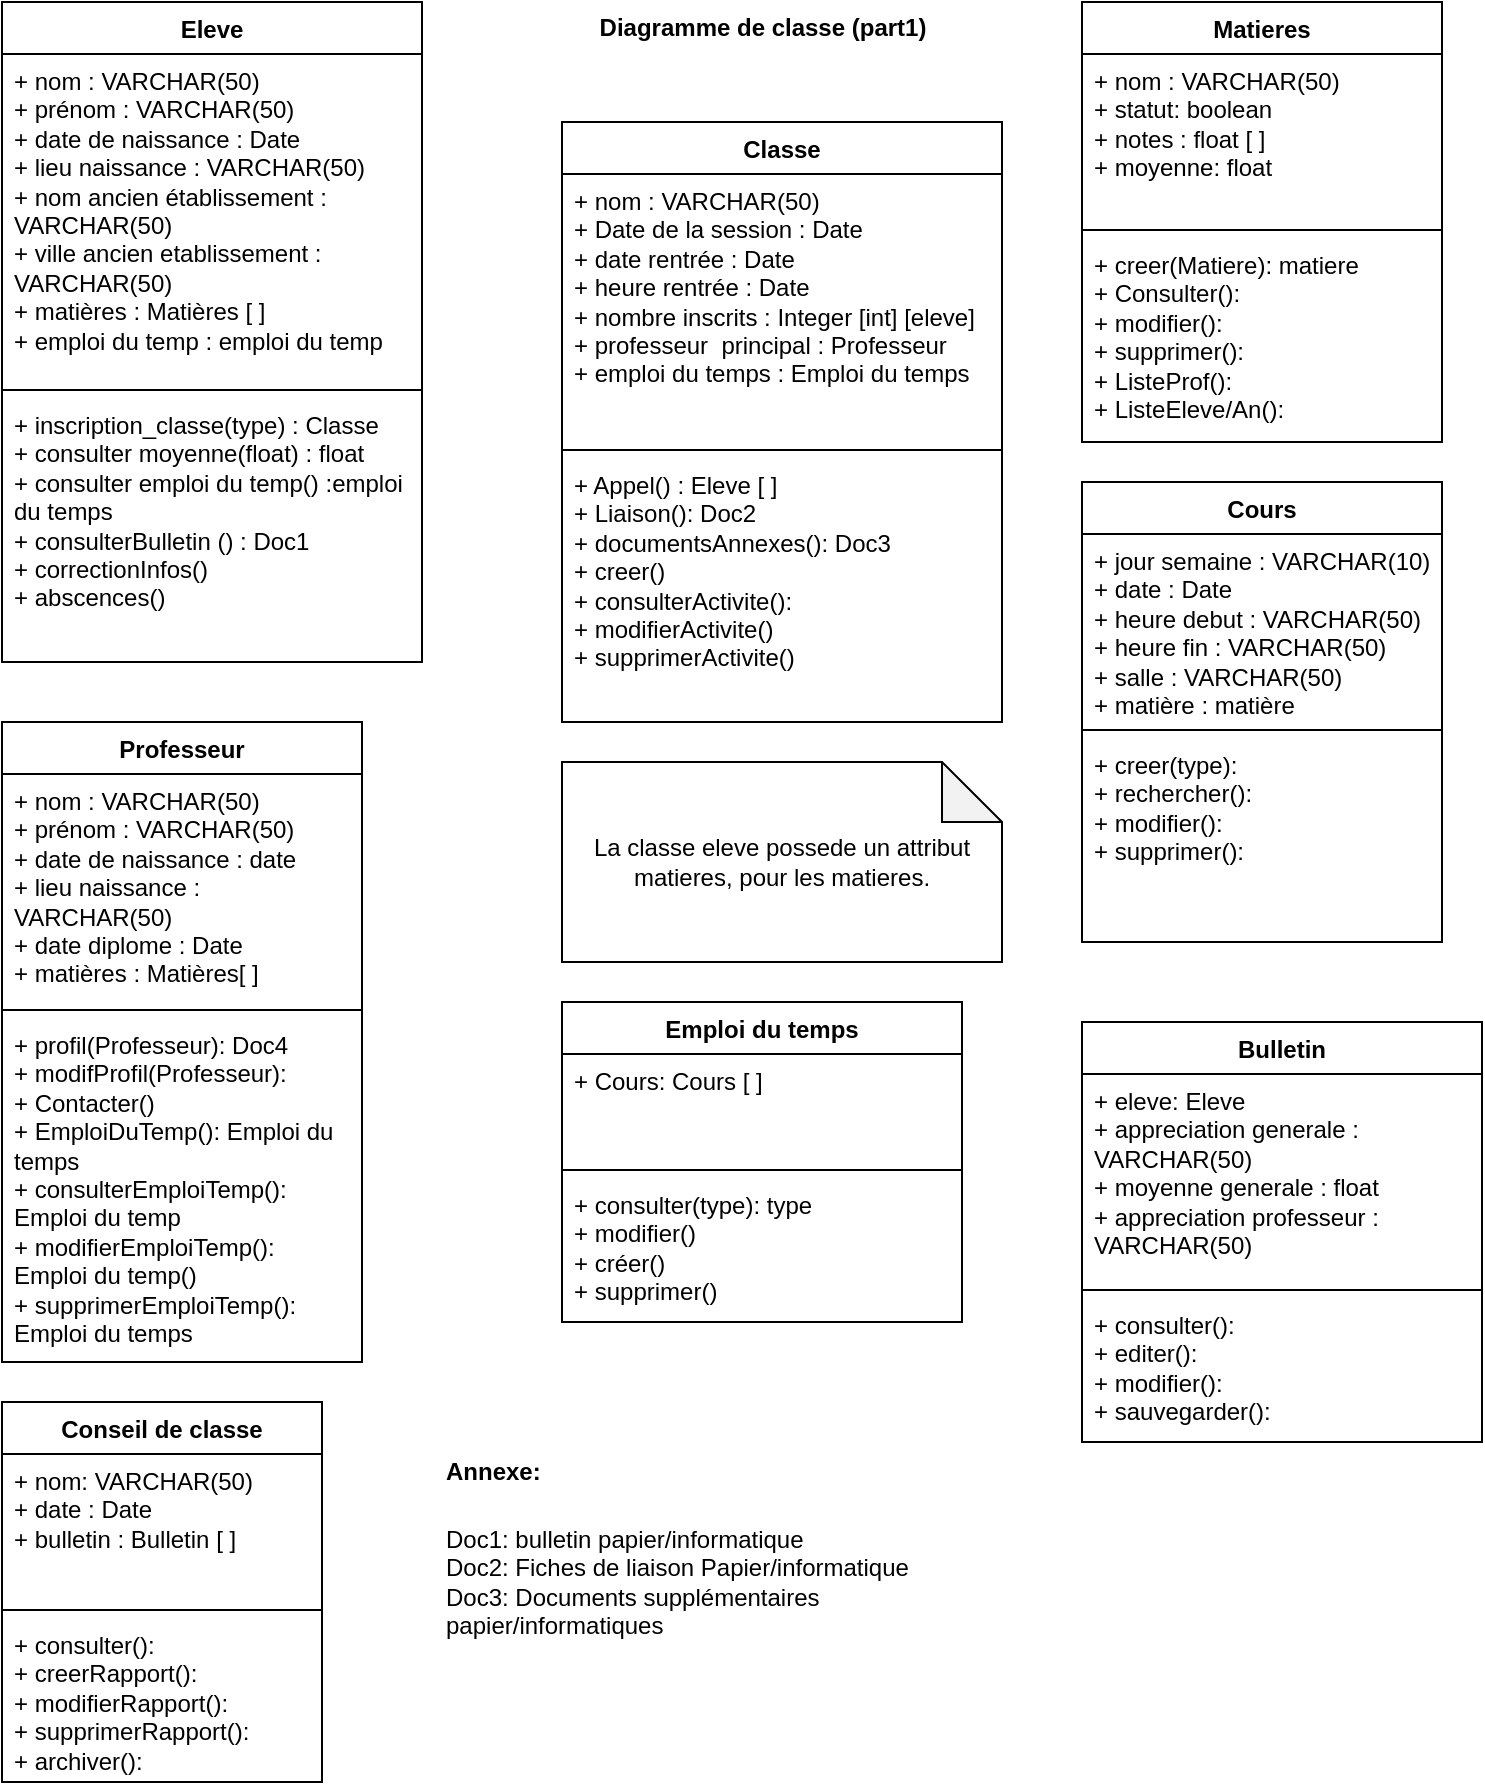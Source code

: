<mxfile version="24.4.9" type="device">
  <diagram id="eIChM9RK6_92tz9HYdSi" name="Page-1">
    <mxGraphModel dx="794" dy="509" grid="1" gridSize="10" guides="1" tooltips="1" connect="1" arrows="1" fold="1" page="0" pageScale="1" pageWidth="827" pageHeight="1169" math="0" shadow="0">
      <root>
        <mxCell id="0" />
        <mxCell id="1" parent="0" />
        <mxCell id="_AeG8bafR6B2_kzeQ6Sn-1" value="Eleve" style="swimlane;fontStyle=1;align=center;verticalAlign=top;childLayout=stackLayout;horizontal=1;startSize=26;horizontalStack=0;resizeParent=1;resizeParentMax=0;resizeLast=0;collapsible=1;marginBottom=0;whiteSpace=wrap;html=1;" parent="1" vertex="1">
          <mxGeometry x="40" y="40" width="210" height="330" as="geometry" />
        </mxCell>
        <mxCell id="_AeG8bafR6B2_kzeQ6Sn-2" value="&lt;font&gt;+ nom : VARCHAR(50)&lt;/font&gt;&lt;div&gt;+ prénom : VARCHAR(50)&lt;/div&gt;&lt;div&gt;+ date de naissance : Date&lt;/div&gt;&lt;div&gt;+ lieu naissance : VARCHAR(50)&lt;/div&gt;&lt;div&gt;+ nom ancien établissement : VARCHAR(50)&lt;/div&gt;&lt;div&gt;+ ville ancien etablissement : VARCHAR(50)&lt;/div&gt;&lt;div&gt;+ matières : Matières [ ]&lt;/div&gt;&lt;div&gt;+ emploi du temp : emploi du temp&lt;/div&gt;" style="text;strokeColor=none;fillColor=none;align=left;verticalAlign=top;spacingLeft=4;spacingRight=4;overflow=hidden;rotatable=0;points=[[0,0.5],[1,0.5]];portConstraint=eastwest;whiteSpace=wrap;html=1;" parent="_AeG8bafR6B2_kzeQ6Sn-1" vertex="1">
          <mxGeometry y="26" width="210" height="164" as="geometry" />
        </mxCell>
        <mxCell id="_AeG8bafR6B2_kzeQ6Sn-3" value="" style="line;strokeWidth=1;fillColor=none;align=left;verticalAlign=middle;spacingTop=-1;spacingLeft=3;spacingRight=3;rotatable=0;labelPosition=right;points=[];portConstraint=eastwest;strokeColor=inherit;" parent="_AeG8bafR6B2_kzeQ6Sn-1" vertex="1">
          <mxGeometry y="190" width="210" height="8" as="geometry" />
        </mxCell>
        <mxCell id="_AeG8bafR6B2_kzeQ6Sn-4" value="&lt;font&gt;+ inscription_classe(type) : Classe&lt;/font&gt;&lt;div&gt;+ consulter moyenne(float)&amp;nbsp;: float&lt;/div&gt;&lt;div&gt;+ consulter emploi du temp()&amp;nbsp;:emploi&lt;/div&gt;&lt;div&gt;&lt;font&gt;du temps&lt;/font&gt;&lt;/div&gt;&lt;div&gt;&lt;span style=&quot;background-color: initial;&quot;&gt;+ consulterBulletin () : Doc1&lt;/span&gt;&lt;/div&gt;&lt;div&gt;&lt;span style=&quot;background-color: initial;&quot;&gt;+ correctionInfos()&lt;/span&gt;&lt;/div&gt;&lt;div&gt;&lt;span style=&quot;background-color: initial;&quot;&gt;+ abscences()&lt;/span&gt;&lt;/div&gt;" style="text;strokeColor=none;fillColor=none;align=left;verticalAlign=top;spacingLeft=4;spacingRight=4;overflow=hidden;rotatable=0;points=[[0,0.5],[1,0.5]];portConstraint=eastwest;whiteSpace=wrap;html=1;" parent="_AeG8bafR6B2_kzeQ6Sn-1" vertex="1">
          <mxGeometry y="198" width="210" height="132" as="geometry" />
        </mxCell>
        <mxCell id="_AeG8bafR6B2_kzeQ6Sn-5" value="Professeur" style="swimlane;fontStyle=1;align=center;verticalAlign=top;childLayout=stackLayout;horizontal=1;startSize=26;horizontalStack=0;resizeParent=1;resizeParentMax=0;resizeLast=0;collapsible=1;marginBottom=0;whiteSpace=wrap;html=1;" parent="1" vertex="1">
          <mxGeometry x="40" y="400" width="180" height="320" as="geometry" />
        </mxCell>
        <mxCell id="_AeG8bafR6B2_kzeQ6Sn-6" value="&lt;font&gt;+ nom : VARCHAR(50)&lt;/font&gt;&lt;div&gt;&lt;font&gt;+ prénom : VARCHAR(50)&lt;/font&gt;&lt;/div&gt;&lt;div&gt;&lt;span style=&quot;background-color: initial;&quot;&gt;+ date de naissance : date&lt;/span&gt;&lt;/div&gt;&lt;div&gt;+ lieu naissance : VARCHAR(50)&lt;/div&gt;&lt;div&gt;+ date diplome : Date&lt;/div&gt;&lt;div&gt;+ matières : Matières[ ]&lt;/div&gt;" style="text;strokeColor=none;fillColor=none;align=left;verticalAlign=top;spacingLeft=4;spacingRight=4;overflow=hidden;rotatable=0;points=[[0,0.5],[1,0.5]];portConstraint=eastwest;whiteSpace=wrap;html=1;" parent="_AeG8bafR6B2_kzeQ6Sn-5" vertex="1">
          <mxGeometry y="26" width="180" height="114" as="geometry" />
        </mxCell>
        <mxCell id="_AeG8bafR6B2_kzeQ6Sn-7" value="" style="line;strokeWidth=1;fillColor=none;align=left;verticalAlign=middle;spacingTop=-1;spacingLeft=3;spacingRight=3;rotatable=0;labelPosition=right;points=[];portConstraint=eastwest;strokeColor=inherit;" parent="_AeG8bafR6B2_kzeQ6Sn-5" vertex="1">
          <mxGeometry y="140" width="180" height="8" as="geometry" />
        </mxCell>
        <mxCell id="_AeG8bafR6B2_kzeQ6Sn-8" value="+ profil(Professeur): Doc4&lt;div&gt;+ modifProfil(Professeur):&lt;/div&gt;&lt;div&gt;+ Contacter()&lt;/div&gt;&lt;div&gt;+ EmploiDuTemp(): Emploi du temps&lt;/div&gt;&lt;div&gt;+ consulterEmploiTemp(): Emploi du temp&lt;/div&gt;&lt;div&gt;+ modifierEmploiTemp(): Emploi du temp()&lt;/div&gt;&lt;div&gt;+ supprimerEmploiTemp(): Emploi du temps&lt;/div&gt;" style="text;strokeColor=none;fillColor=none;align=left;verticalAlign=top;spacingLeft=4;spacingRight=4;overflow=hidden;rotatable=0;points=[[0,0.5],[1,0.5]];portConstraint=eastwest;whiteSpace=wrap;html=1;" parent="_AeG8bafR6B2_kzeQ6Sn-5" vertex="1">
          <mxGeometry y="148" width="180" height="172" as="geometry" />
        </mxCell>
        <mxCell id="_AeG8bafR6B2_kzeQ6Sn-9" value="Matieres" style="swimlane;fontStyle=1;align=center;verticalAlign=top;childLayout=stackLayout;horizontal=1;startSize=26;horizontalStack=0;resizeParent=1;resizeParentMax=0;resizeLast=0;collapsible=1;marginBottom=0;whiteSpace=wrap;html=1;" parent="1" vertex="1">
          <mxGeometry x="580" y="40" width="180" height="220" as="geometry" />
        </mxCell>
        <mxCell id="_AeG8bafR6B2_kzeQ6Sn-10" value="+ nom : VARCHAR(50)&lt;div&gt;+ statut: boolean&lt;/div&gt;&lt;div&gt;+ notes : float [ ]&lt;/div&gt;&lt;div&gt;+ moyenne: float&lt;/div&gt;" style="text;strokeColor=none;fillColor=none;align=left;verticalAlign=top;spacingLeft=4;spacingRight=4;overflow=hidden;rotatable=0;points=[[0,0.5],[1,0.5]];portConstraint=eastwest;whiteSpace=wrap;html=1;" parent="_AeG8bafR6B2_kzeQ6Sn-9" vertex="1">
          <mxGeometry y="26" width="180" height="84" as="geometry" />
        </mxCell>
        <mxCell id="_AeG8bafR6B2_kzeQ6Sn-11" value="" style="line;strokeWidth=1;fillColor=none;align=left;verticalAlign=middle;spacingTop=-1;spacingLeft=3;spacingRight=3;rotatable=0;labelPosition=right;points=[];portConstraint=eastwest;strokeColor=inherit;" parent="_AeG8bafR6B2_kzeQ6Sn-9" vertex="1">
          <mxGeometry y="110" width="180" height="8" as="geometry" />
        </mxCell>
        <mxCell id="_AeG8bafR6B2_kzeQ6Sn-12" value="+ creer(Matiere): matiere&lt;div&gt;+ Consulter():&lt;/div&gt;&lt;div&gt;+ modifier():&lt;/div&gt;&lt;div&gt;+ supprimer():&lt;/div&gt;&lt;div&gt;+ ListeProf():&lt;/div&gt;&lt;div&gt;+ ListeEleve/An():&lt;/div&gt;" style="text;strokeColor=none;fillColor=none;align=left;verticalAlign=top;spacingLeft=4;spacingRight=4;overflow=hidden;rotatable=0;points=[[0,0.5],[1,0.5]];portConstraint=eastwest;whiteSpace=wrap;html=1;" parent="_AeG8bafR6B2_kzeQ6Sn-9" vertex="1">
          <mxGeometry y="118" width="180" height="102" as="geometry" />
        </mxCell>
        <mxCell id="_AeG8bafR6B2_kzeQ6Sn-13" value="Classe" style="swimlane;fontStyle=1;align=center;verticalAlign=top;childLayout=stackLayout;horizontal=1;startSize=26;horizontalStack=0;resizeParent=1;resizeParentMax=0;resizeLast=0;collapsible=1;marginBottom=0;whiteSpace=wrap;html=1;" parent="1" vertex="1">
          <mxGeometry x="320" y="100" width="220" height="300" as="geometry" />
        </mxCell>
        <mxCell id="_AeG8bafR6B2_kzeQ6Sn-14" value="&lt;font&gt;+ nom : VARCHAR(50)&lt;/font&gt;&lt;div&gt;&lt;font&gt;+ Date de la session : Date&lt;/font&gt;&lt;/div&gt;&lt;div&gt;+ date rentrée : Date&lt;/div&gt;&lt;div&gt;&lt;span style=&quot;background-color: initial;&quot;&gt;+ heure rentrée : Date&lt;/span&gt;&lt;/div&gt;&lt;div&gt;+ nombre inscrits&amp;nbsp;: Integer [int] [eleve]&lt;/div&gt;&lt;div&gt;+ professeur&amp;nbsp; principal : Professeur&lt;/div&gt;&lt;div&gt;+ emploi du temps : Emploi du temps&lt;/div&gt;" style="text;strokeColor=none;fillColor=none;align=left;verticalAlign=top;spacingLeft=4;spacingRight=4;overflow=hidden;rotatable=0;points=[[0,0.5],[1,0.5]];portConstraint=eastwest;whiteSpace=wrap;html=1;" parent="_AeG8bafR6B2_kzeQ6Sn-13" vertex="1">
          <mxGeometry y="26" width="220" height="134" as="geometry" />
        </mxCell>
        <mxCell id="_AeG8bafR6B2_kzeQ6Sn-15" value="" style="line;strokeWidth=1;fillColor=none;align=left;verticalAlign=middle;spacingTop=-1;spacingLeft=3;spacingRight=3;rotatable=0;labelPosition=right;points=[];portConstraint=eastwest;strokeColor=inherit;" parent="_AeG8bafR6B2_kzeQ6Sn-13" vertex="1">
          <mxGeometry y="160" width="220" height="8" as="geometry" />
        </mxCell>
        <mxCell id="_AeG8bafR6B2_kzeQ6Sn-16" value="+ Appel() : Eleve [ ]&lt;div&gt;+ Liaison(): Doc2&amp;nbsp;&lt;/div&gt;&lt;div&gt;+ documentsAnnexes(): Doc3&lt;/div&gt;&lt;div&gt;+ creer()&lt;/div&gt;&lt;div&gt;+ consulterActivite():&lt;/div&gt;&lt;div&gt;+ modifierActivite()&lt;/div&gt;&lt;div&gt;+ supprimerActivite()&lt;/div&gt;&lt;div&gt;&lt;br&gt;&lt;/div&gt;" style="text;strokeColor=none;fillColor=none;align=left;verticalAlign=top;spacingLeft=4;spacingRight=4;overflow=hidden;rotatable=0;points=[[0,0.5],[1,0.5]];portConstraint=eastwest;whiteSpace=wrap;html=1;" parent="_AeG8bafR6B2_kzeQ6Sn-13" vertex="1">
          <mxGeometry y="168" width="220" height="132" as="geometry" />
        </mxCell>
        <mxCell id="_AeG8bafR6B2_kzeQ6Sn-17" value="Emploi du temps" style="swimlane;fontStyle=1;align=center;verticalAlign=top;childLayout=stackLayout;horizontal=1;startSize=26;horizontalStack=0;resizeParent=1;resizeParentMax=0;resizeLast=0;collapsible=1;marginBottom=0;whiteSpace=wrap;html=1;" parent="1" vertex="1">
          <mxGeometry x="320" y="540" width="200" height="160" as="geometry" />
        </mxCell>
        <mxCell id="_AeG8bafR6B2_kzeQ6Sn-18" value="+ Cours: Cours [ ]" style="text;strokeColor=none;fillColor=none;align=left;verticalAlign=top;spacingLeft=4;spacingRight=4;overflow=hidden;rotatable=0;points=[[0,0.5],[1,0.5]];portConstraint=eastwest;whiteSpace=wrap;html=1;" parent="_AeG8bafR6B2_kzeQ6Sn-17" vertex="1">
          <mxGeometry y="26" width="200" height="54" as="geometry" />
        </mxCell>
        <mxCell id="_AeG8bafR6B2_kzeQ6Sn-19" value="" style="line;strokeWidth=1;fillColor=none;align=left;verticalAlign=middle;spacingTop=-1;spacingLeft=3;spacingRight=3;rotatable=0;labelPosition=right;points=[];portConstraint=eastwest;strokeColor=inherit;" parent="_AeG8bafR6B2_kzeQ6Sn-17" vertex="1">
          <mxGeometry y="80" width="200" height="8" as="geometry" />
        </mxCell>
        <mxCell id="_AeG8bafR6B2_kzeQ6Sn-20" value="+ consulter(type): type&lt;div&gt;+ modifier()&lt;/div&gt;&lt;div&gt;+ créer()&lt;/div&gt;&lt;div&gt;+ supprimer()&lt;/div&gt;" style="text;strokeColor=none;fillColor=none;align=left;verticalAlign=top;spacingLeft=4;spacingRight=4;overflow=hidden;rotatable=0;points=[[0,0.5],[1,0.5]];portConstraint=eastwest;whiteSpace=wrap;html=1;" parent="_AeG8bafR6B2_kzeQ6Sn-17" vertex="1">
          <mxGeometry y="88" width="200" height="72" as="geometry" />
        </mxCell>
        <mxCell id="_AeG8bafR6B2_kzeQ6Sn-21" value="Cours" style="swimlane;fontStyle=1;align=center;verticalAlign=top;childLayout=stackLayout;horizontal=1;startSize=26;horizontalStack=0;resizeParent=1;resizeParentMax=0;resizeLast=0;collapsible=1;marginBottom=0;whiteSpace=wrap;html=1;" parent="1" vertex="1">
          <mxGeometry x="580" y="280" width="180" height="230" as="geometry" />
        </mxCell>
        <mxCell id="_AeG8bafR6B2_kzeQ6Sn-22" value="&lt;font&gt;+ jour semaine&amp;nbsp;: VARCHAR(10)&lt;/font&gt;&lt;div&gt;+ date : Date&lt;/div&gt;&lt;div&gt;+ heure debut : VARCHAR(50)&lt;/div&gt;&lt;div&gt;+ heure fin : VARCHAR(50)&lt;/div&gt;&lt;div&gt;+ salle&amp;nbsp;: VARCHAR(50)&lt;/div&gt;&lt;div&gt;+ matière : matière&lt;/div&gt;" style="text;strokeColor=none;fillColor=none;align=left;verticalAlign=top;spacingLeft=4;spacingRight=4;overflow=hidden;rotatable=0;points=[[0,0.5],[1,0.5]];portConstraint=eastwest;whiteSpace=wrap;html=1;" parent="_AeG8bafR6B2_kzeQ6Sn-21" vertex="1">
          <mxGeometry y="26" width="180" height="94" as="geometry" />
        </mxCell>
        <mxCell id="_AeG8bafR6B2_kzeQ6Sn-23" value="" style="line;strokeWidth=1;fillColor=none;align=left;verticalAlign=middle;spacingTop=-1;spacingLeft=3;spacingRight=3;rotatable=0;labelPosition=right;points=[];portConstraint=eastwest;strokeColor=inherit;" parent="_AeG8bafR6B2_kzeQ6Sn-21" vertex="1">
          <mxGeometry y="120" width="180" height="8" as="geometry" />
        </mxCell>
        <mxCell id="_AeG8bafR6B2_kzeQ6Sn-24" value="+ creer(type):&amp;nbsp;&lt;div&gt;+ rechercher():&lt;/div&gt;&lt;div&gt;+ modifier():&lt;/div&gt;&lt;div&gt;+ supprimer():&lt;/div&gt;&lt;div&gt;&lt;br&gt;&lt;/div&gt;&lt;div&gt;&lt;br&gt;&lt;/div&gt;" style="text;strokeColor=none;fillColor=none;align=left;verticalAlign=top;spacingLeft=4;spacingRight=4;overflow=hidden;rotatable=0;points=[[0,0.5],[1,0.5]];portConstraint=eastwest;whiteSpace=wrap;html=1;" parent="_AeG8bafR6B2_kzeQ6Sn-21" vertex="1">
          <mxGeometry y="128" width="180" height="102" as="geometry" />
        </mxCell>
        <mxCell id="_AeG8bafR6B2_kzeQ6Sn-25" value="Conseil de classe" style="swimlane;fontStyle=1;align=center;verticalAlign=top;childLayout=stackLayout;horizontal=1;startSize=26;horizontalStack=0;resizeParent=1;resizeParentMax=0;resizeLast=0;collapsible=1;marginBottom=0;whiteSpace=wrap;html=1;" parent="1" vertex="1">
          <mxGeometry x="40" y="740" width="160" height="190" as="geometry" />
        </mxCell>
        <mxCell id="_AeG8bafR6B2_kzeQ6Sn-26" value="+ nom: VARCHAR(50)&lt;div&gt;+ date : Date&lt;/div&gt;&lt;div&gt;&lt;span style=&quot;background-color: initial;&quot;&gt;+ bulletin : Bulletin [ ]&lt;/span&gt;&lt;/div&gt;" style="text;strokeColor=none;fillColor=none;align=left;verticalAlign=top;spacingLeft=4;spacingRight=4;overflow=hidden;rotatable=0;points=[[0,0.5],[1,0.5]];portConstraint=eastwest;whiteSpace=wrap;html=1;" parent="_AeG8bafR6B2_kzeQ6Sn-25" vertex="1">
          <mxGeometry y="26" width="160" height="74" as="geometry" />
        </mxCell>
        <mxCell id="_AeG8bafR6B2_kzeQ6Sn-27" value="" style="line;strokeWidth=1;fillColor=none;align=left;verticalAlign=middle;spacingTop=-1;spacingLeft=3;spacingRight=3;rotatable=0;labelPosition=right;points=[];portConstraint=eastwest;strokeColor=inherit;" parent="_AeG8bafR6B2_kzeQ6Sn-25" vertex="1">
          <mxGeometry y="100" width="160" height="8" as="geometry" />
        </mxCell>
        <mxCell id="_AeG8bafR6B2_kzeQ6Sn-28" value="+ consulter():&lt;div&gt;+ creerRapport():&lt;/div&gt;&lt;div&gt;+ modifierRapport():&lt;/div&gt;&lt;div&gt;+ supprimerRapport():&lt;/div&gt;&lt;div&gt;+ archiver():&amp;nbsp;&lt;/div&gt;" style="text;strokeColor=none;fillColor=none;align=left;verticalAlign=top;spacingLeft=4;spacingRight=4;overflow=hidden;rotatable=0;points=[[0,0.5],[1,0.5]];portConstraint=eastwest;whiteSpace=wrap;html=1;" parent="_AeG8bafR6B2_kzeQ6Sn-25" vertex="1">
          <mxGeometry y="108" width="160" height="82" as="geometry" />
        </mxCell>
        <mxCell id="_AeG8bafR6B2_kzeQ6Sn-29" value="Bulletin" style="swimlane;fontStyle=1;align=center;verticalAlign=top;childLayout=stackLayout;horizontal=1;startSize=26;horizontalStack=0;resizeParent=1;resizeParentMax=0;resizeLast=0;collapsible=1;marginBottom=0;whiteSpace=wrap;html=1;" parent="1" vertex="1">
          <mxGeometry x="580" y="550" width="200" height="210" as="geometry" />
        </mxCell>
        <mxCell id="_AeG8bafR6B2_kzeQ6Sn-30" value="+ eleve: Eleve&lt;div&gt;+ appreciation generale : VARCHAR(50)&lt;/div&gt;&lt;div&gt;+ moyenne generale : float&lt;/div&gt;&lt;div&gt;+ appreciation professeur : VARCHAR(50)&lt;/div&gt;" style="text;strokeColor=none;fillColor=none;align=left;verticalAlign=top;spacingLeft=4;spacingRight=4;overflow=hidden;rotatable=0;points=[[0,0.5],[1,0.5]];portConstraint=eastwest;whiteSpace=wrap;html=1;" parent="_AeG8bafR6B2_kzeQ6Sn-29" vertex="1">
          <mxGeometry y="26" width="200" height="104" as="geometry" />
        </mxCell>
        <mxCell id="_AeG8bafR6B2_kzeQ6Sn-31" value="" style="line;strokeWidth=1;fillColor=none;align=left;verticalAlign=middle;spacingTop=-1;spacingLeft=3;spacingRight=3;rotatable=0;labelPosition=right;points=[];portConstraint=eastwest;strokeColor=inherit;" parent="_AeG8bafR6B2_kzeQ6Sn-29" vertex="1">
          <mxGeometry y="130" width="200" height="8" as="geometry" />
        </mxCell>
        <mxCell id="_AeG8bafR6B2_kzeQ6Sn-32" value="+ consulter():&amp;nbsp;&lt;div&gt;+ editer():&lt;/div&gt;&lt;div&gt;+ modifier():&lt;/div&gt;&lt;div&gt;+ sauvegarder():&lt;/div&gt;" style="text;strokeColor=none;fillColor=none;align=left;verticalAlign=top;spacingLeft=4;spacingRight=4;overflow=hidden;rotatable=0;points=[[0,0.5],[1,0.5]];portConstraint=eastwest;whiteSpace=wrap;html=1;" parent="_AeG8bafR6B2_kzeQ6Sn-29" vertex="1">
          <mxGeometry y="138" width="200" height="72" as="geometry" />
        </mxCell>
        <mxCell id="vOwLTP-JXdMApnWwDP6M-1" value="Diagramme de classe (part1)" style="text;align=center;fontStyle=1;verticalAlign=middle;spacingLeft=3;spacingRight=3;strokeColor=none;rotatable=0;points=[[0,0.5],[1,0.5]];portConstraint=eastwest;html=1;" parent="1" vertex="1">
          <mxGeometry x="370" y="40" width="100" height="26" as="geometry" />
        </mxCell>
        <mxCell id="_AeG8bafR6B2_kzeQ6Sn-35" value="La classe eleve possede un attribut matieres, pour les matieres." style="shape=note;whiteSpace=wrap;html=1;backgroundOutline=1;darkOpacity=0.05;" parent="1" vertex="1">
          <mxGeometry x="320" y="420" width="220" height="100" as="geometry" />
        </mxCell>
        <mxCell id="yL64bSLMt4OYLZEf7VfX-1" value="&lt;h1 style=&quot;margin-top: 0px;&quot;&gt;&lt;font style=&quot;font-size: 12px;&quot;&gt;Annexe:&lt;/font&gt;&lt;/h1&gt;&lt;div&gt;&lt;font style=&quot;font-size: 12px;&quot;&gt;Doc1: bulletin papier/informatique&lt;/font&gt;&lt;/div&gt;&lt;div&gt;&lt;font style=&quot;font-size: 12px;&quot;&gt;Doc2: Fiches de liaison Papier/informatique&lt;/font&gt;&lt;/div&gt;&lt;div&gt;&lt;font style=&quot;font-size: 12px;&quot;&gt;Doc3: Documents supplémentaires papier/informatiques&lt;/font&gt;&lt;span style=&quot;background-color: initial;&quot;&gt;&amp;nbsp;&lt;/span&gt;&lt;/div&gt;" style="text;html=1;whiteSpace=wrap;overflow=hidden;rounded=0;" parent="1" vertex="1">
          <mxGeometry x="260" y="750" width="280" height="120" as="geometry" />
        </mxCell>
      </root>
    </mxGraphModel>
  </diagram>
</mxfile>
